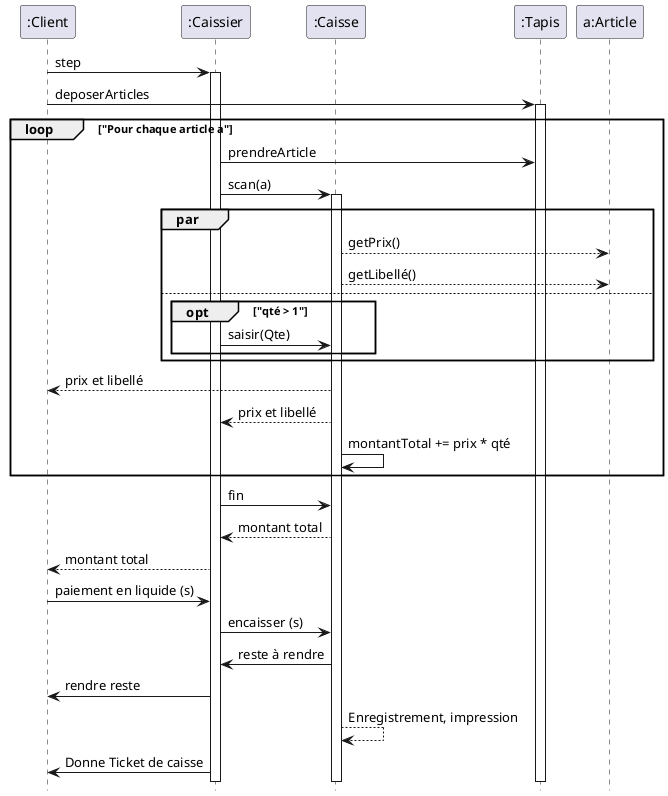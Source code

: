 @startuml

'autonumber
hide footbox

participant A as ":Client"
participant B as ":Caissier"

participant C as  ":Caisse"
A -> B: step
activate B

participant Tapis as  ":Tapis"
A -> Tapis: deposerArticles
activate Tapis

loop "Pour chaque article a"
B -> Tapis: prendreArticle
B -> C: scan(a)
activate C

participant Article as "a:Article"

par
  C --> Article: getPrix()
  C --> Article: getLibellé()

else
  opt "qté > 1"
    B -> C:saisir(Qte)
  end
  end
  C --> A: prix et libellé
  C --> B: prix et libellé
  
  C -> C: montantTotal += prix * qté
end

B -> C: fin
  C --> B: montant total
  
B --> A: montant total

A -> B: paiement en liquide (s)
B -> C: encaisser (s)
C -> B: reste à rendre
B -> A: rendre reste

C --> C: Enregistrement, impression

B -> A: Donne Ticket de caisse

@enduml
